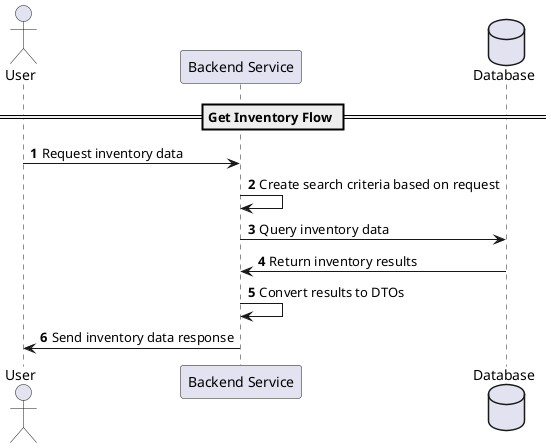 @startuml
autonumber

actor User as "User"
participant Backend as "Backend Service"
database DB as "Database"

== Get Inventory Flow ==
User -> Backend: Request inventory data
Backend -> Backend: Create search criteria based on request
Backend -> DB: Query inventory data
DB -> Backend: Return inventory results

Backend -> Backend: Convert results to DTOs
Backend -> User: Send inventory data response

@enduml
